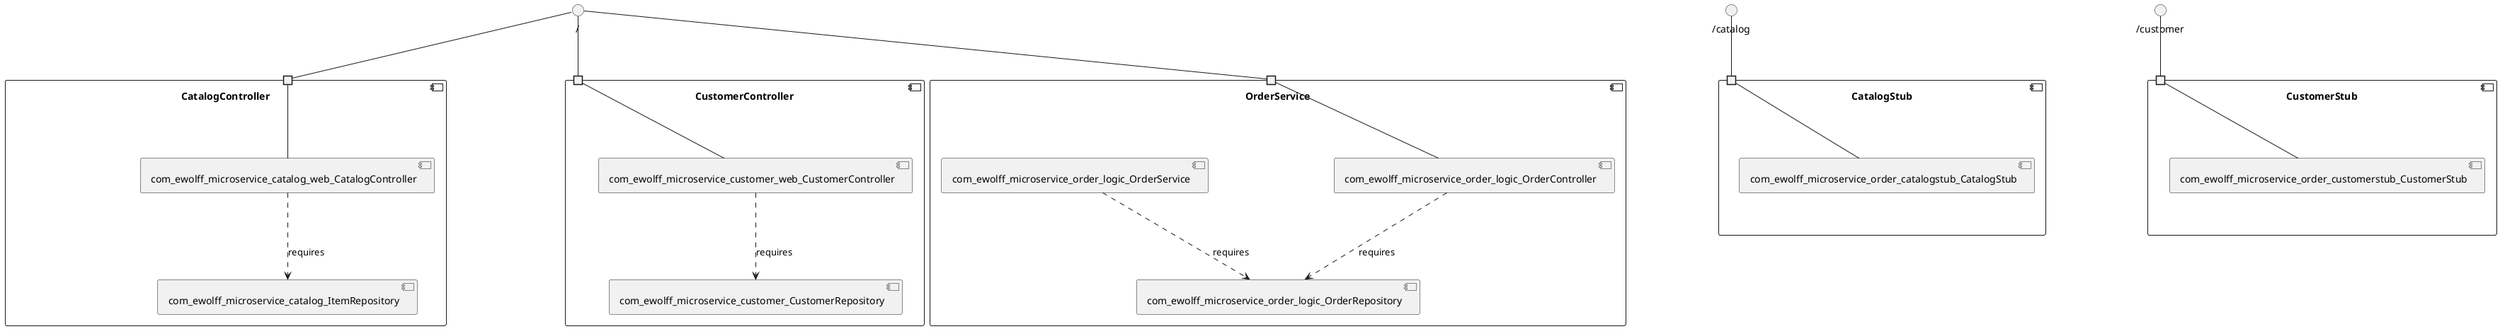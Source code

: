 @startuml
skinparam fixCircleLabelOverlapping true
component "CatalogController\n\n\n\n\n\n" {
[com_ewolff_microservice_catalog_web_CatalogController]
[com_ewolff_microservice_catalog_ItemRepository]
portin " " as CatalogController.requires._
[com_ewolff_microservice_catalog_web_CatalogController]..>[com_ewolff_microservice_catalog_ItemRepository] : requires
"CatalogController.requires._"--[com_ewolff_microservice_catalog_web_CatalogController]
}
interface "/" as interface._
interface._--"CatalogController.requires._"
component "CatalogStub\n\n\n\n\n\n" {
[com_ewolff_microservice_order_catalogstub_CatalogStub]
portin " " as CatalogStub.requires._catalog
"CatalogStub.requires._catalog"--[com_ewolff_microservice_order_catalogstub_CatalogStub]
}
interface "/catalog" as interface._catalog
interface._catalog--"CatalogStub.requires._catalog"
component "CustomerController\n\n\n\n\n\n" {
[com_ewolff_microservice_customer_web_CustomerController]
[com_ewolff_microservice_customer_CustomerRepository]
portin " " as CustomerController.requires._
[com_ewolff_microservice_customer_web_CustomerController]..>[com_ewolff_microservice_customer_CustomerRepository] : requires
"CustomerController.requires._"--[com_ewolff_microservice_customer_web_CustomerController]
}
interface "/" as interface._
interface._--"CustomerController.requires._"
component "CustomerStub\n\n\n\n\n\n" {
[com_ewolff_microservice_order_customerstub_CustomerStub]
portin " " as CustomerStub.requires._customer
"CustomerStub.requires._customer"--[com_ewolff_microservice_order_customerstub_CustomerStub]
}
interface "/customer" as interface._customer
interface._customer--"CustomerStub.requires._customer"
component "OrderService\n\n\n\n\n\n" {
[com_ewolff_microservice_order_logic_OrderRepository]
[com_ewolff_microservice_order_logic_OrderController]
[com_ewolff_microservice_order_logic_OrderService]
portin " " as OrderService.requires._
[com_ewolff_microservice_order_logic_OrderController]..>[com_ewolff_microservice_order_logic_OrderRepository] : requires
[com_ewolff_microservice_order_logic_OrderService]..>[com_ewolff_microservice_order_logic_OrderRepository] : requires
"OrderService.requires._"--[com_ewolff_microservice_order_logic_OrderController]
}
interface "/" as interface._
interface._--"OrderService.requires._"

@enduml
